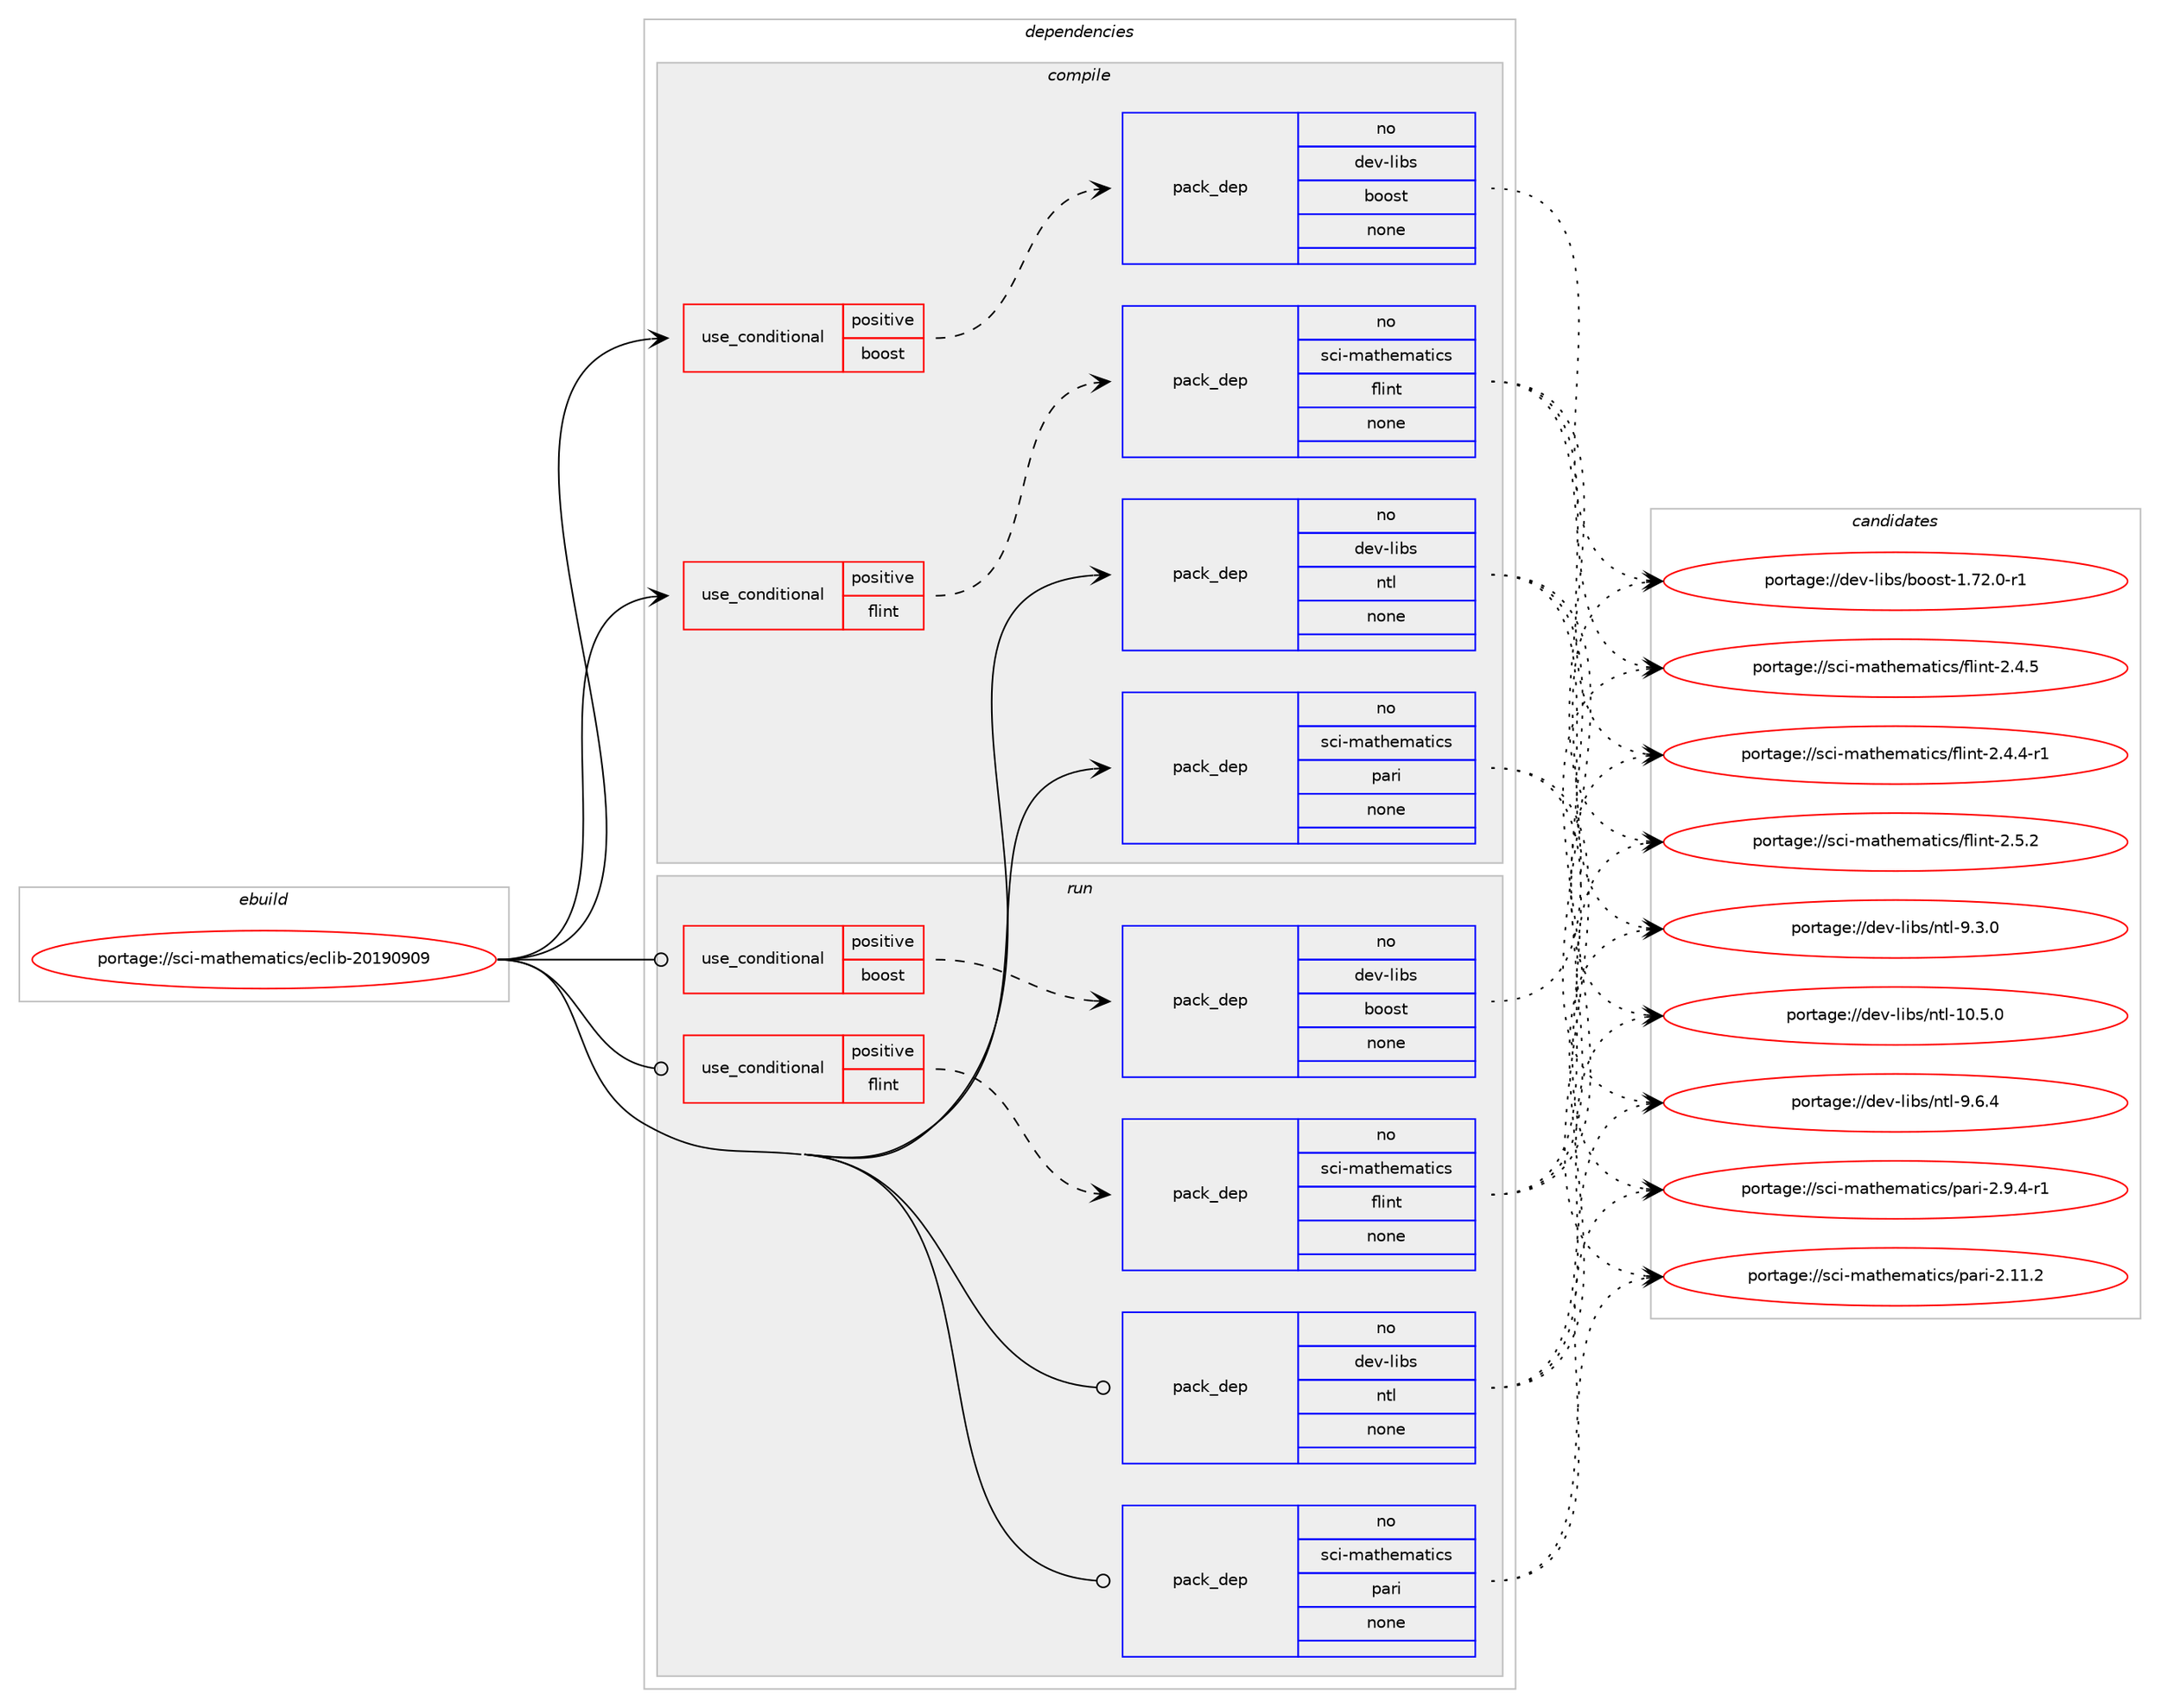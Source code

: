 digraph prolog {

# *************
# Graph options
# *************

newrank=true;
concentrate=true;
compound=true;
graph [rankdir=LR,fontname=Helvetica,fontsize=10,ranksep=1.5];#, ranksep=2.5, nodesep=0.2];
edge  [arrowhead=vee];
node  [fontname=Helvetica,fontsize=10];

# **********
# The ebuild
# **********

subgraph cluster_leftcol {
color=gray;
rank=same;
label=<<i>ebuild</i>>;
id [label="portage://sci-mathematics/eclib-20190909", color=red, width=4, href="../sci-mathematics/eclib-20190909.svg"];
}

# ****************
# The dependencies
# ****************

subgraph cluster_midcol {
color=gray;
label=<<i>dependencies</i>>;
subgraph cluster_compile {
fillcolor="#eeeeee";
style=filled;
label=<<i>compile</i>>;
subgraph cond10563 {
dependency50849 [label=<<TABLE BORDER="0" CELLBORDER="1" CELLSPACING="0" CELLPADDING="4"><TR><TD ROWSPAN="3" CELLPADDING="10">use_conditional</TD></TR><TR><TD>positive</TD></TR><TR><TD>boost</TD></TR></TABLE>>, shape=none, color=red];
subgraph pack39192 {
dependency50850 [label=<<TABLE BORDER="0" CELLBORDER="1" CELLSPACING="0" CELLPADDING="4" WIDTH="220"><TR><TD ROWSPAN="6" CELLPADDING="30">pack_dep</TD></TR><TR><TD WIDTH="110">no</TD></TR><TR><TD>dev-libs</TD></TR><TR><TD>boost</TD></TR><TR><TD>none</TD></TR><TR><TD></TD></TR></TABLE>>, shape=none, color=blue];
}
dependency50849:e -> dependency50850:w [weight=20,style="dashed",arrowhead="vee"];
}
id:e -> dependency50849:w [weight=20,style="solid",arrowhead="vee"];
subgraph cond10564 {
dependency50851 [label=<<TABLE BORDER="0" CELLBORDER="1" CELLSPACING="0" CELLPADDING="4"><TR><TD ROWSPAN="3" CELLPADDING="10">use_conditional</TD></TR><TR><TD>positive</TD></TR><TR><TD>flint</TD></TR></TABLE>>, shape=none, color=red];
subgraph pack39193 {
dependency50852 [label=<<TABLE BORDER="0" CELLBORDER="1" CELLSPACING="0" CELLPADDING="4" WIDTH="220"><TR><TD ROWSPAN="6" CELLPADDING="30">pack_dep</TD></TR><TR><TD WIDTH="110">no</TD></TR><TR><TD>sci-mathematics</TD></TR><TR><TD>flint</TD></TR><TR><TD>none</TD></TR><TR><TD></TD></TR></TABLE>>, shape=none, color=blue];
}
dependency50851:e -> dependency50852:w [weight=20,style="dashed",arrowhead="vee"];
}
id:e -> dependency50851:w [weight=20,style="solid",arrowhead="vee"];
subgraph pack39194 {
dependency50853 [label=<<TABLE BORDER="0" CELLBORDER="1" CELLSPACING="0" CELLPADDING="4" WIDTH="220"><TR><TD ROWSPAN="6" CELLPADDING="30">pack_dep</TD></TR><TR><TD WIDTH="110">no</TD></TR><TR><TD>dev-libs</TD></TR><TR><TD>ntl</TD></TR><TR><TD>none</TD></TR><TR><TD></TD></TR></TABLE>>, shape=none, color=blue];
}
id:e -> dependency50853:w [weight=20,style="solid",arrowhead="vee"];
subgraph pack39195 {
dependency50854 [label=<<TABLE BORDER="0" CELLBORDER="1" CELLSPACING="0" CELLPADDING="4" WIDTH="220"><TR><TD ROWSPAN="6" CELLPADDING="30">pack_dep</TD></TR><TR><TD WIDTH="110">no</TD></TR><TR><TD>sci-mathematics</TD></TR><TR><TD>pari</TD></TR><TR><TD>none</TD></TR><TR><TD></TD></TR></TABLE>>, shape=none, color=blue];
}
id:e -> dependency50854:w [weight=20,style="solid",arrowhead="vee"];
}
subgraph cluster_compileandrun {
fillcolor="#eeeeee";
style=filled;
label=<<i>compile and run</i>>;
}
subgraph cluster_run {
fillcolor="#eeeeee";
style=filled;
label=<<i>run</i>>;
subgraph cond10565 {
dependency50855 [label=<<TABLE BORDER="0" CELLBORDER="1" CELLSPACING="0" CELLPADDING="4"><TR><TD ROWSPAN="3" CELLPADDING="10">use_conditional</TD></TR><TR><TD>positive</TD></TR><TR><TD>boost</TD></TR></TABLE>>, shape=none, color=red];
subgraph pack39196 {
dependency50856 [label=<<TABLE BORDER="0" CELLBORDER="1" CELLSPACING="0" CELLPADDING="4" WIDTH="220"><TR><TD ROWSPAN="6" CELLPADDING="30">pack_dep</TD></TR><TR><TD WIDTH="110">no</TD></TR><TR><TD>dev-libs</TD></TR><TR><TD>boost</TD></TR><TR><TD>none</TD></TR><TR><TD></TD></TR></TABLE>>, shape=none, color=blue];
}
dependency50855:e -> dependency50856:w [weight=20,style="dashed",arrowhead="vee"];
}
id:e -> dependency50855:w [weight=20,style="solid",arrowhead="odot"];
subgraph cond10566 {
dependency50857 [label=<<TABLE BORDER="0" CELLBORDER="1" CELLSPACING="0" CELLPADDING="4"><TR><TD ROWSPAN="3" CELLPADDING="10">use_conditional</TD></TR><TR><TD>positive</TD></TR><TR><TD>flint</TD></TR></TABLE>>, shape=none, color=red];
subgraph pack39197 {
dependency50858 [label=<<TABLE BORDER="0" CELLBORDER="1" CELLSPACING="0" CELLPADDING="4" WIDTH="220"><TR><TD ROWSPAN="6" CELLPADDING="30">pack_dep</TD></TR><TR><TD WIDTH="110">no</TD></TR><TR><TD>sci-mathematics</TD></TR><TR><TD>flint</TD></TR><TR><TD>none</TD></TR><TR><TD></TD></TR></TABLE>>, shape=none, color=blue];
}
dependency50857:e -> dependency50858:w [weight=20,style="dashed",arrowhead="vee"];
}
id:e -> dependency50857:w [weight=20,style="solid",arrowhead="odot"];
subgraph pack39198 {
dependency50859 [label=<<TABLE BORDER="0" CELLBORDER="1" CELLSPACING="0" CELLPADDING="4" WIDTH="220"><TR><TD ROWSPAN="6" CELLPADDING="30">pack_dep</TD></TR><TR><TD WIDTH="110">no</TD></TR><TR><TD>dev-libs</TD></TR><TR><TD>ntl</TD></TR><TR><TD>none</TD></TR><TR><TD></TD></TR></TABLE>>, shape=none, color=blue];
}
id:e -> dependency50859:w [weight=20,style="solid",arrowhead="odot"];
subgraph pack39199 {
dependency50860 [label=<<TABLE BORDER="0" CELLBORDER="1" CELLSPACING="0" CELLPADDING="4" WIDTH="220"><TR><TD ROWSPAN="6" CELLPADDING="30">pack_dep</TD></TR><TR><TD WIDTH="110">no</TD></TR><TR><TD>sci-mathematics</TD></TR><TR><TD>pari</TD></TR><TR><TD>none</TD></TR><TR><TD></TD></TR></TABLE>>, shape=none, color=blue];
}
id:e -> dependency50860:w [weight=20,style="solid",arrowhead="odot"];
}
}

# **************
# The candidates
# **************

subgraph cluster_choices {
rank=same;
color=gray;
label=<<i>candidates</i>>;

subgraph choice39192 {
color=black;
nodesep=1;
choice10010111845108105981154798111111115116454946555046484511449 [label="portage://dev-libs/boost-1.72.0-r1", color=red, width=4,href="../dev-libs/boost-1.72.0-r1.svg"];
dependency50850:e -> choice10010111845108105981154798111111115116454946555046484511449:w [style=dotted,weight="100"];
}
subgraph choice39193 {
color=black;
nodesep=1;
choice115991054510997116104101109971161059911547102108105110116455046534650 [label="portage://sci-mathematics/flint-2.5.2", color=red, width=4,href="../sci-mathematics/flint-2.5.2.svg"];
choice115991054510997116104101109971161059911547102108105110116455046524653 [label="portage://sci-mathematics/flint-2.4.5", color=red, width=4,href="../sci-mathematics/flint-2.4.5.svg"];
choice1159910545109971161041011099711610599115471021081051101164550465246524511449 [label="portage://sci-mathematics/flint-2.4.4-r1", color=red, width=4,href="../sci-mathematics/flint-2.4.4-r1.svg"];
dependency50852:e -> choice115991054510997116104101109971161059911547102108105110116455046534650:w [style=dotted,weight="100"];
dependency50852:e -> choice115991054510997116104101109971161059911547102108105110116455046524653:w [style=dotted,weight="100"];
dependency50852:e -> choice1159910545109971161041011099711610599115471021081051101164550465246524511449:w [style=dotted,weight="100"];
}
subgraph choice39194 {
color=black;
nodesep=1;
choice100101118451081059811547110116108455746544652 [label="portage://dev-libs/ntl-9.6.4", color=red, width=4,href="../dev-libs/ntl-9.6.4.svg"];
choice100101118451081059811547110116108455746514648 [label="portage://dev-libs/ntl-9.3.0", color=red, width=4,href="../dev-libs/ntl-9.3.0.svg"];
choice10010111845108105981154711011610845494846534648 [label="portage://dev-libs/ntl-10.5.0", color=red, width=4,href="../dev-libs/ntl-10.5.0.svg"];
dependency50853:e -> choice100101118451081059811547110116108455746544652:w [style=dotted,weight="100"];
dependency50853:e -> choice100101118451081059811547110116108455746514648:w [style=dotted,weight="100"];
dependency50853:e -> choice10010111845108105981154711011610845494846534648:w [style=dotted,weight="100"];
}
subgraph choice39195 {
color=black;
nodesep=1;
choice115991054510997116104101109971161059911547112971141054550465746524511449 [label="portage://sci-mathematics/pari-2.9.4-r1", color=red, width=4,href="../sci-mathematics/pari-2.9.4-r1.svg"];
choice1159910545109971161041011099711610599115471129711410545504649494650 [label="portage://sci-mathematics/pari-2.11.2", color=red, width=4,href="../sci-mathematics/pari-2.11.2.svg"];
dependency50854:e -> choice115991054510997116104101109971161059911547112971141054550465746524511449:w [style=dotted,weight="100"];
dependency50854:e -> choice1159910545109971161041011099711610599115471129711410545504649494650:w [style=dotted,weight="100"];
}
subgraph choice39196 {
color=black;
nodesep=1;
choice10010111845108105981154798111111115116454946555046484511449 [label="portage://dev-libs/boost-1.72.0-r1", color=red, width=4,href="../dev-libs/boost-1.72.0-r1.svg"];
dependency50856:e -> choice10010111845108105981154798111111115116454946555046484511449:w [style=dotted,weight="100"];
}
subgraph choice39197 {
color=black;
nodesep=1;
choice115991054510997116104101109971161059911547102108105110116455046534650 [label="portage://sci-mathematics/flint-2.5.2", color=red, width=4,href="../sci-mathematics/flint-2.5.2.svg"];
choice115991054510997116104101109971161059911547102108105110116455046524653 [label="portage://sci-mathematics/flint-2.4.5", color=red, width=4,href="../sci-mathematics/flint-2.4.5.svg"];
choice1159910545109971161041011099711610599115471021081051101164550465246524511449 [label="portage://sci-mathematics/flint-2.4.4-r1", color=red, width=4,href="../sci-mathematics/flint-2.4.4-r1.svg"];
dependency50858:e -> choice115991054510997116104101109971161059911547102108105110116455046534650:w [style=dotted,weight="100"];
dependency50858:e -> choice115991054510997116104101109971161059911547102108105110116455046524653:w [style=dotted,weight="100"];
dependency50858:e -> choice1159910545109971161041011099711610599115471021081051101164550465246524511449:w [style=dotted,weight="100"];
}
subgraph choice39198 {
color=black;
nodesep=1;
choice100101118451081059811547110116108455746544652 [label="portage://dev-libs/ntl-9.6.4", color=red, width=4,href="../dev-libs/ntl-9.6.4.svg"];
choice100101118451081059811547110116108455746514648 [label="portage://dev-libs/ntl-9.3.0", color=red, width=4,href="../dev-libs/ntl-9.3.0.svg"];
choice10010111845108105981154711011610845494846534648 [label="portage://dev-libs/ntl-10.5.0", color=red, width=4,href="../dev-libs/ntl-10.5.0.svg"];
dependency50859:e -> choice100101118451081059811547110116108455746544652:w [style=dotted,weight="100"];
dependency50859:e -> choice100101118451081059811547110116108455746514648:w [style=dotted,weight="100"];
dependency50859:e -> choice10010111845108105981154711011610845494846534648:w [style=dotted,weight="100"];
}
subgraph choice39199 {
color=black;
nodesep=1;
choice115991054510997116104101109971161059911547112971141054550465746524511449 [label="portage://sci-mathematics/pari-2.9.4-r1", color=red, width=4,href="../sci-mathematics/pari-2.9.4-r1.svg"];
choice1159910545109971161041011099711610599115471129711410545504649494650 [label="portage://sci-mathematics/pari-2.11.2", color=red, width=4,href="../sci-mathematics/pari-2.11.2.svg"];
dependency50860:e -> choice115991054510997116104101109971161059911547112971141054550465746524511449:w [style=dotted,weight="100"];
dependency50860:e -> choice1159910545109971161041011099711610599115471129711410545504649494650:w [style=dotted,weight="100"];
}
}

}
